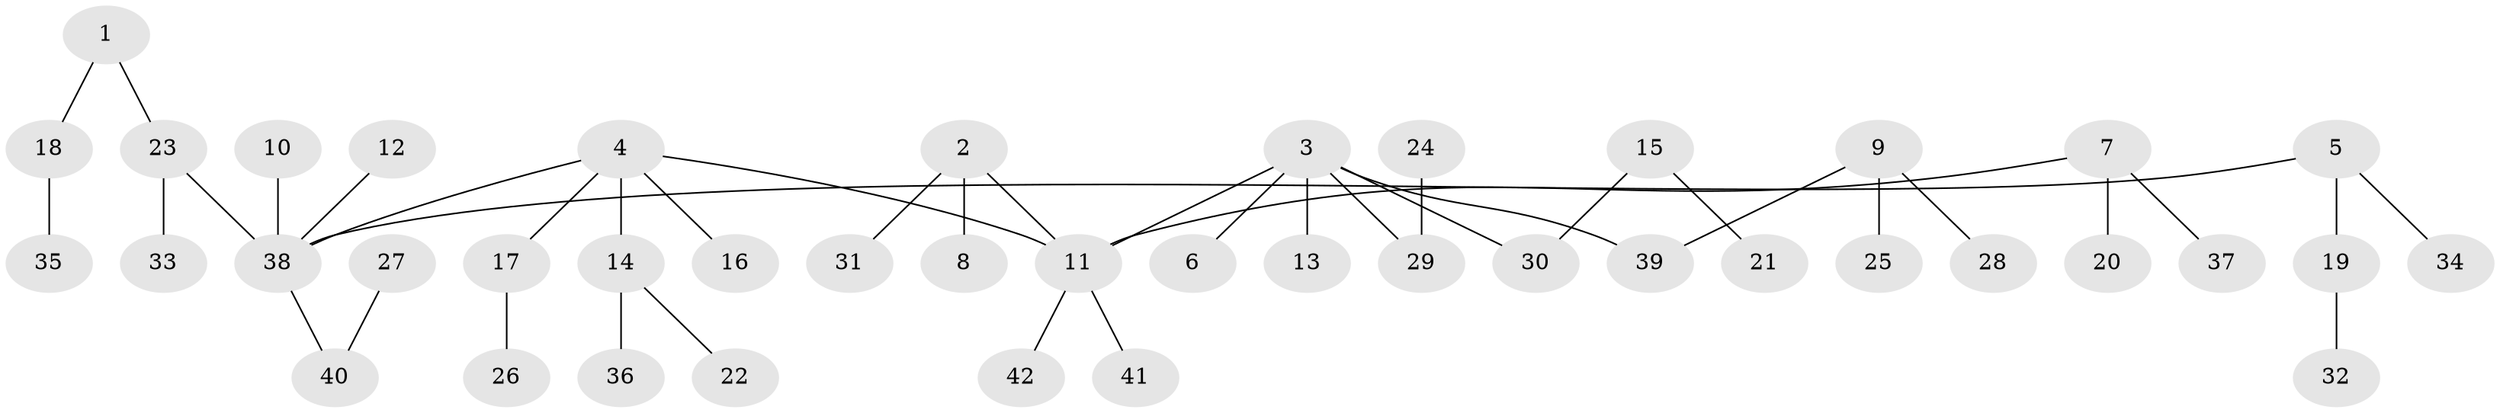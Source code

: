 // original degree distribution, {6: 0.023809523809523808, 4: 0.07142857142857142, 3: 0.14285714285714285, 7: 0.011904761904761904, 2: 0.2857142857142857, 1: 0.4642857142857143}
// Generated by graph-tools (version 1.1) at 2025/02/03/09/25 03:02:30]
// undirected, 42 vertices, 41 edges
graph export_dot {
graph [start="1"]
  node [color=gray90,style=filled];
  1;
  2;
  3;
  4;
  5;
  6;
  7;
  8;
  9;
  10;
  11;
  12;
  13;
  14;
  15;
  16;
  17;
  18;
  19;
  20;
  21;
  22;
  23;
  24;
  25;
  26;
  27;
  28;
  29;
  30;
  31;
  32;
  33;
  34;
  35;
  36;
  37;
  38;
  39;
  40;
  41;
  42;
  1 -- 18 [weight=1.0];
  1 -- 23 [weight=1.0];
  2 -- 8 [weight=1.0];
  2 -- 11 [weight=1.0];
  2 -- 31 [weight=1.0];
  3 -- 6 [weight=1.0];
  3 -- 11 [weight=1.0];
  3 -- 13 [weight=1.0];
  3 -- 29 [weight=1.0];
  3 -- 30 [weight=1.0];
  3 -- 39 [weight=1.0];
  4 -- 11 [weight=1.0];
  4 -- 14 [weight=1.0];
  4 -- 16 [weight=1.0];
  4 -- 17 [weight=1.0];
  4 -- 38 [weight=1.0];
  5 -- 19 [weight=1.0];
  5 -- 34 [weight=1.0];
  5 -- 38 [weight=1.0];
  7 -- 11 [weight=1.0];
  7 -- 20 [weight=1.0];
  7 -- 37 [weight=1.0];
  9 -- 25 [weight=1.0];
  9 -- 28 [weight=1.0];
  9 -- 39 [weight=1.0];
  10 -- 38 [weight=1.0];
  11 -- 41 [weight=1.0];
  11 -- 42 [weight=1.0];
  12 -- 38 [weight=1.0];
  14 -- 22 [weight=1.0];
  14 -- 36 [weight=1.0];
  15 -- 21 [weight=1.0];
  15 -- 30 [weight=1.0];
  17 -- 26 [weight=1.0];
  18 -- 35 [weight=1.0];
  19 -- 32 [weight=1.0];
  23 -- 33 [weight=1.0];
  23 -- 38 [weight=1.0];
  24 -- 29 [weight=1.0];
  27 -- 40 [weight=1.0];
  38 -- 40 [weight=1.0];
}
